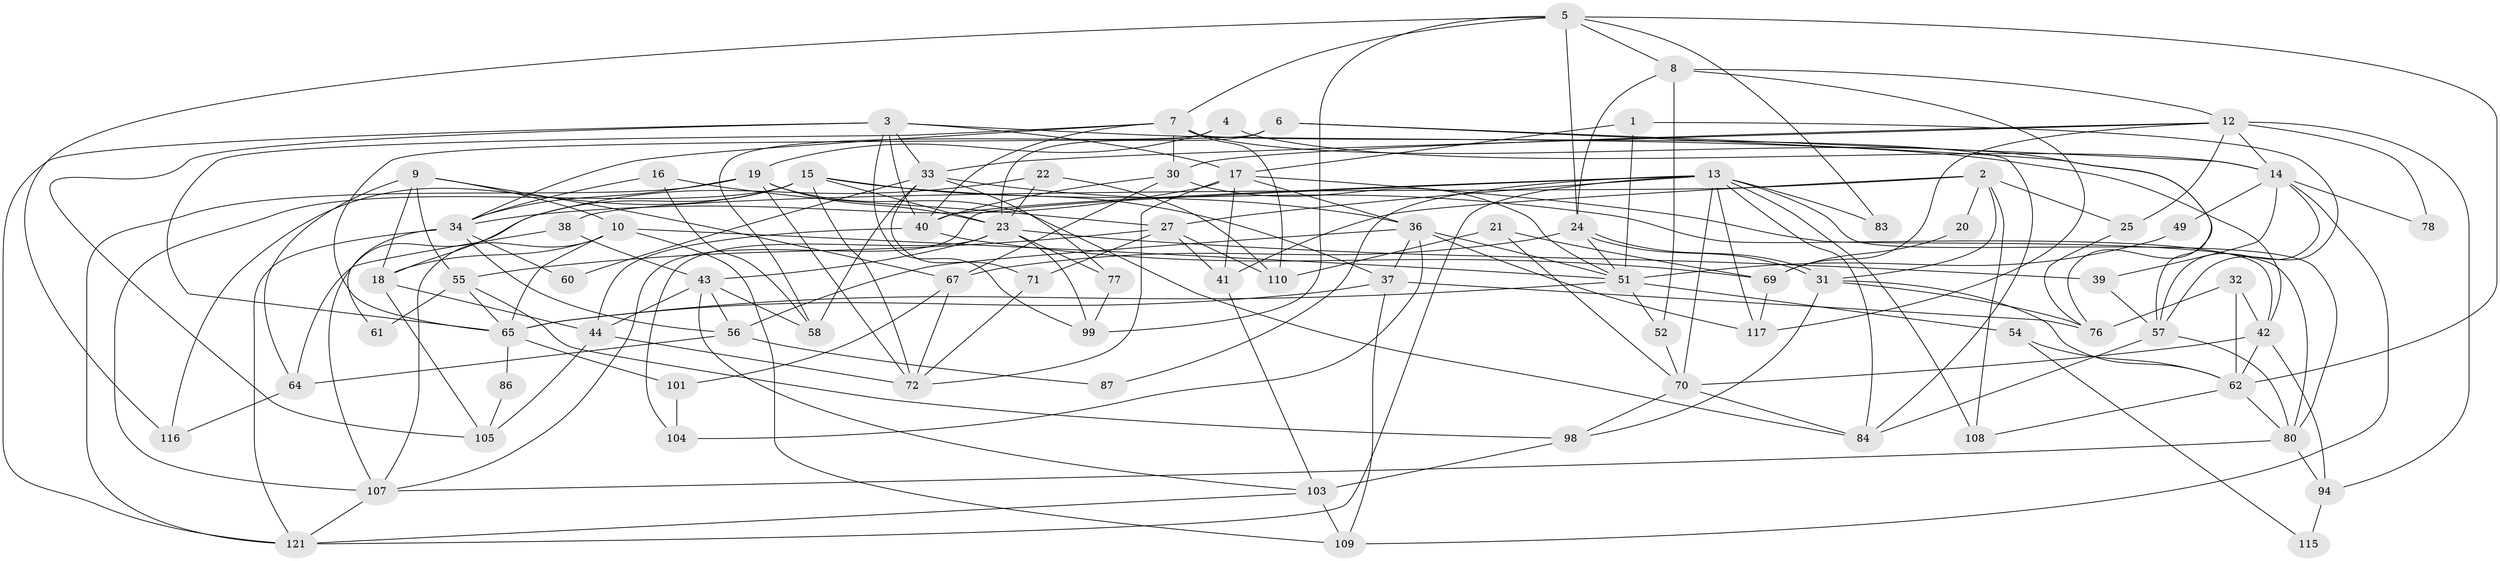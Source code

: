 // Generated by graph-tools (version 1.1) at 2025/52/02/27/25 19:52:04]
// undirected, 80 vertices, 193 edges
graph export_dot {
graph [start="1"]
  node [color=gray90,style=filled];
  1;
  2 [super="+46"];
  3 [super="+47"];
  4 [super="+29"];
  5 [super="+106"];
  6 [super="+82"];
  7 [super="+50"];
  8 [super="+11"];
  9;
  10 [super="+79"];
  12 [super="+113"];
  13 [super="+26"];
  14 [super="+48"];
  15 [super="+35"];
  16 [super="+53"];
  17 [super="+112"];
  18 [super="+102"];
  19 [super="+45"];
  20;
  21;
  22;
  23 [super="+118"];
  24 [super="+28"];
  25;
  27 [super="+74"];
  30 [super="+85"];
  31;
  32;
  33 [super="+111"];
  34 [super="+66"];
  36;
  37 [super="+97"];
  38;
  39;
  40 [super="+96"];
  41;
  42 [super="+89"];
  43 [super="+81"];
  44 [super="+100"];
  49;
  51 [super="+91"];
  52 [super="+63"];
  54;
  55 [super="+73"];
  56 [super="+59"];
  57 [super="+88"];
  58;
  60;
  61;
  62 [super="+68"];
  64;
  65 [super="+90"];
  67;
  69 [super="+75"];
  70;
  71;
  72 [super="+93"];
  76 [super="+95"];
  77;
  78;
  80 [super="+92"];
  83;
  84;
  86;
  87;
  94;
  98;
  99 [super="+120"];
  101;
  103 [super="+119"];
  104;
  105;
  107 [super="+114"];
  108;
  109;
  110;
  115;
  116;
  117;
  121;
  1 -- 57;
  1 -- 17;
  1 -- 51 [weight=2];
  2 -- 108;
  2 -- 25;
  2 -- 38;
  2 -- 41;
  2 -- 20;
  2 -- 31;
  3 -- 42;
  3 -- 33;
  3 -- 40;
  3 -- 105;
  3 -- 121;
  3 -- 17;
  3 -- 99;
  4 -- 14 [weight=2];
  4 -- 58;
  4 -- 19;
  5 -- 8;
  5 -- 83;
  5 -- 116;
  5 -- 7;
  5 -- 24;
  5 -- 62;
  5 -- 99;
  6 -- 76;
  6 -- 23;
  6 -- 14;
  6 -- 65;
  7 -- 57;
  7 -- 65;
  7 -- 84;
  7 -- 30;
  7 -- 34;
  7 -- 110;
  7 -- 40;
  8 -- 117;
  8 -- 52 [weight=2];
  8 -- 24;
  8 -- 12;
  9 -- 64;
  9 -- 10;
  9 -- 55;
  9 -- 67;
  9 -- 18;
  10 -- 51;
  10 -- 109;
  10 -- 107;
  10 -- 18;
  10 -- 65;
  12 -- 78;
  12 -- 14;
  12 -- 30;
  12 -- 25;
  12 -- 94;
  12 -- 69;
  12 -- 33;
  13 -- 121;
  13 -- 27;
  13 -- 40;
  13 -- 83;
  13 -- 70;
  13 -- 107;
  13 -- 108;
  13 -- 84;
  13 -- 117;
  13 -- 87;
  13 -- 80;
  14 -- 39;
  14 -- 78;
  14 -- 49;
  14 -- 109;
  14 -- 57;
  15 -- 116;
  15 -- 37;
  15 -- 72;
  15 -- 107;
  15 -- 42;
  15 -- 18;
  15 -- 23;
  16 -- 34;
  16 -- 58;
  16 -- 27;
  17 -- 41;
  17 -- 34;
  17 -- 36;
  17 -- 72;
  17 -- 80;
  18 -- 105;
  18 -- 44;
  19 -- 72;
  19 -- 84;
  19 -- 34;
  19 -- 121;
  19 -- 23;
  20 -- 69;
  21 -- 110;
  21 -- 70;
  21 -- 69;
  22 -- 23;
  22 -- 110;
  22 -- 107;
  23 -- 77;
  23 -- 39;
  23 -- 43;
  23 -- 99;
  23 -- 104;
  24 -- 31;
  24 -- 31;
  24 -- 67;
  24 -- 51;
  25 -- 76;
  27 -- 110;
  27 -- 71;
  27 -- 41;
  27 -- 55;
  30 -- 67;
  30 -- 51;
  30 -- 40;
  31 -- 76;
  31 -- 98;
  31 -- 62;
  32 -- 62;
  32 -- 76;
  32 -- 42;
  33 -- 60;
  33 -- 36;
  33 -- 71;
  33 -- 58;
  33 -- 77;
  34 -- 61;
  34 -- 121;
  34 -- 60;
  34 -- 56;
  36 -- 56;
  36 -- 104;
  36 -- 117;
  36 -- 51;
  36 -- 37;
  37 -- 109;
  37 -- 65;
  37 -- 76;
  38 -- 64;
  38 -- 43;
  39 -- 57;
  40 -- 44;
  40 -- 69;
  41 -- 103;
  42 -- 94;
  42 -- 70;
  42 -- 62;
  43 -- 44;
  43 -- 58;
  43 -- 103;
  43 -- 56 [weight=2];
  44 -- 72 [weight=2];
  44 -- 105;
  49 -- 51;
  51 -- 54;
  51 -- 52;
  51 -- 65;
  52 -- 70;
  54 -- 62;
  54 -- 115;
  55 -- 61;
  55 -- 98;
  55 -- 65;
  56 -- 64;
  56 -- 87;
  57 -- 80;
  57 -- 84;
  62 -- 80;
  62 -- 108;
  64 -- 116;
  65 -- 86;
  65 -- 101;
  67 -- 101;
  67 -- 72;
  69 -- 117;
  70 -- 84;
  70 -- 98;
  71 -- 72;
  77 -- 99;
  80 -- 107;
  80 -- 94;
  86 -- 105;
  94 -- 115;
  98 -- 103;
  101 -- 104;
  103 -- 121;
  103 -- 109;
  107 -- 121;
}

